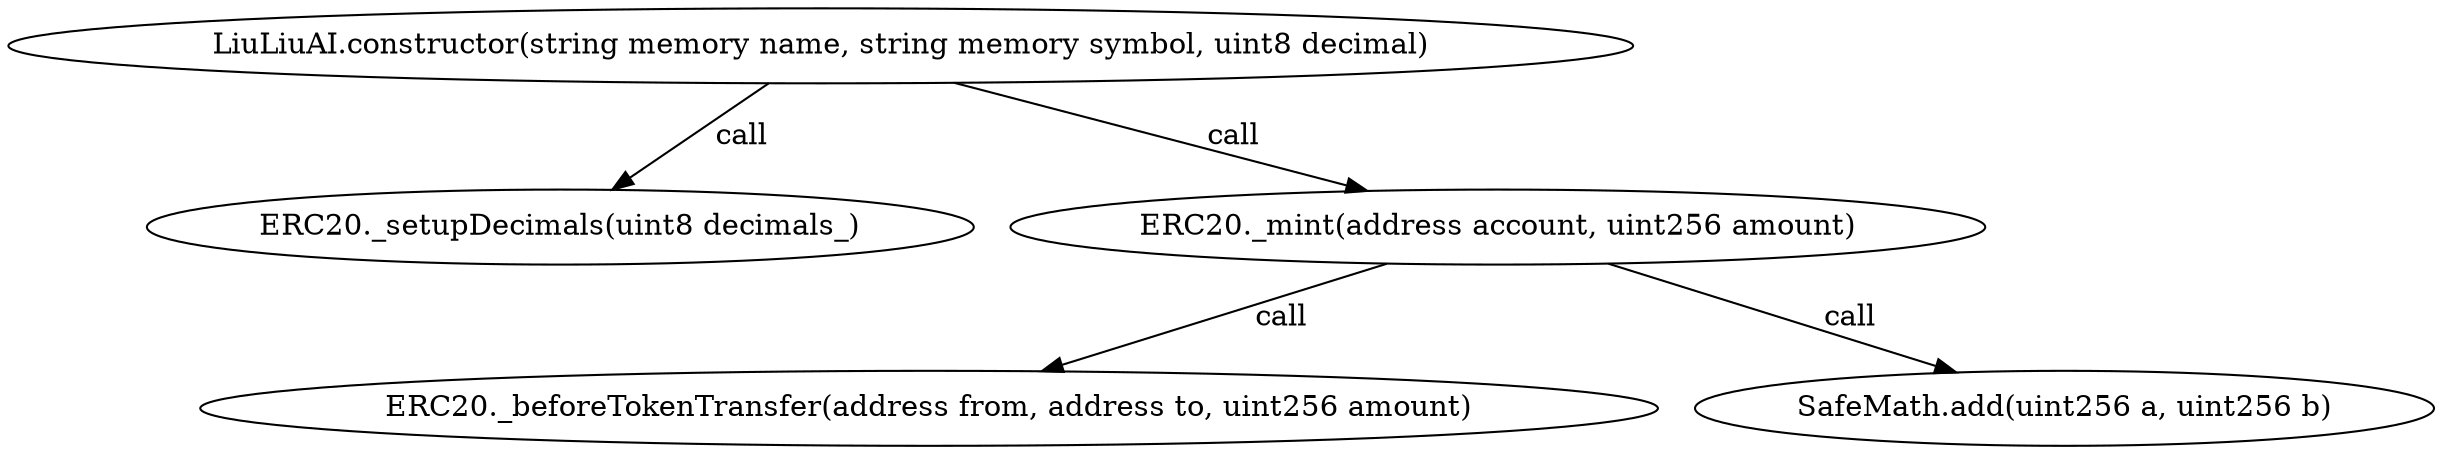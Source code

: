 digraph "" {
	graph [bb="0,0,1074.3,213.6"];
	node [label="\N"];
	"LiuLiuAI.constructor(string memory name, string memory symbol, uint8 decimal)"	 [height=0.5,
		pos="330.18,195.6",
		width=9.1718];
	"ERC20._setupDecimals(uint8 decimals_)"	 [height=0.5,
		pos="307.18,106.8",
		width=4.7615];
	"LiuLiuAI.constructor(string memory name, string memory symbol, uint8 decimal)" -> "ERC20._setupDecimals(uint8 decimals_)" [key=call,
	label=" call",
	lp="333.04,151.2",
	pos="e,311.86,124.87 325.42,177.2 322.25,164.98 318.03,148.69 314.45,134.86"];
"ERC20._mint(address account, uint256 amount)" [height=0.5,
	pos="694.18,106.8",
	width=5.4993];
"LiuLiuAI.constructor(string memory name, string memory symbol, uint8 decimal)" -> "ERC20._mint(address account, uint256 amount)" [key=call,
label=" call",
lp="557.04,151.2",
pos="e,624.75,123.74 402.53,177.95 463.84,162.99 551.6,141.58 614.82,126.16"];
"ERC20._beforeTokenTransfer(address from, address to, uint256 amount)" [height=0.5,
pos="463.18,18",
width=8.1875];
"ERC20._mint(address account, uint256 amount)" -> "ERC20._beforeTokenTransfer(address from, address to, uint256 amount)" [key=call,
label=" call",
lp="612.04,62.4",
pos="e,509.52,35.812 648.55,89.256 611.38,74.967 558.74,54.735 519.06,39.478"];
"SafeMath.add(uint256 a, uint256 b)" [height=0.5,
pos="925.18,18",
width=4.1432];
"ERC20._mint(address account, uint256 amount)" -> "SafeMath.add(uint256 a, uint256 b)" [key=call,
label=" call",
lp="843.04,62.4",
pos="e,880.43,35.205 739.82,89.256 777.48,74.781 831,54.205 870.86,38.882"];
}
